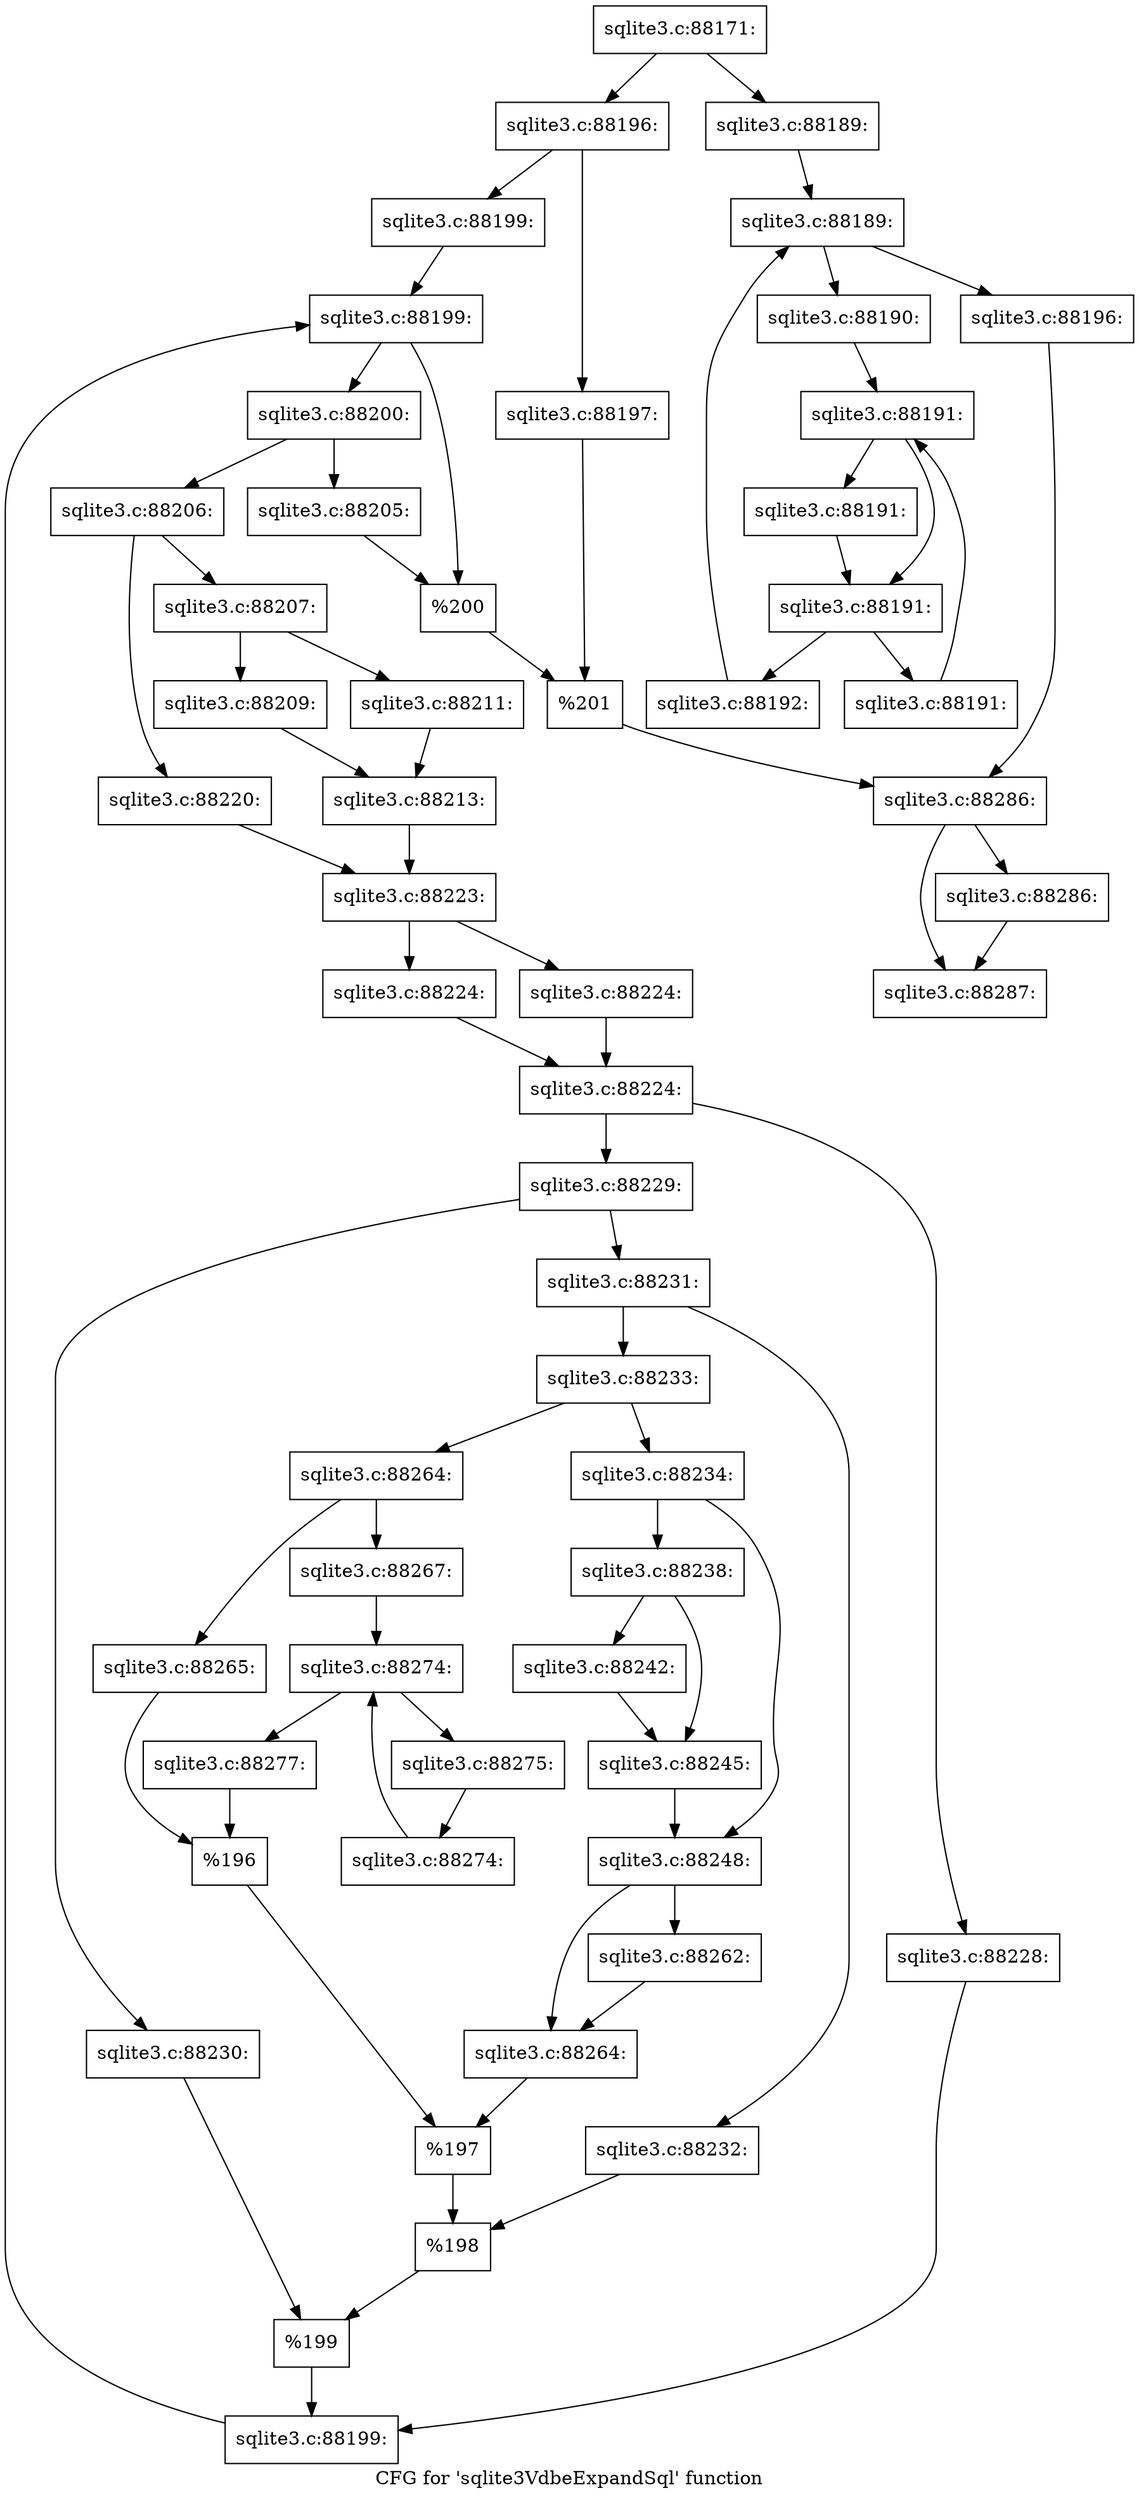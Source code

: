 digraph "CFG for 'sqlite3VdbeExpandSql' function" {
	label="CFG for 'sqlite3VdbeExpandSql' function";

	Node0x55c0f8577ce0 [shape=record,label="{sqlite3.c:88171:}"];
	Node0x55c0f8577ce0 -> Node0x55c0f8581ec0;
	Node0x55c0f8577ce0 -> Node0x55c0f8582000;
	Node0x55c0f8581ec0 [shape=record,label="{sqlite3.c:88189:}"];
	Node0x55c0f8581ec0 -> Node0x55c0f8582500;
	Node0x55c0f8582500 [shape=record,label="{sqlite3.c:88189:}"];
	Node0x55c0f8582500 -> Node0x55c0f8582810;
	Node0x55c0f8582500 -> Node0x55c0f85825f0;
	Node0x55c0f8582810 [shape=record,label="{sqlite3.c:88190:}"];
	Node0x55c0f8582810 -> Node0x55c0f8582dd0;
	Node0x55c0f8582dd0 [shape=record,label="{sqlite3.c:88191:}"];
	Node0x55c0f8582dd0 -> Node0x55c0f8583000;
	Node0x55c0f8582dd0 -> Node0x55c0f8582fb0;
	Node0x55c0f8583000 [shape=record,label="{sqlite3.c:88191:}"];
	Node0x55c0f8583000 -> Node0x55c0f8582fb0;
	Node0x55c0f8582fb0 [shape=record,label="{sqlite3.c:88191:}"];
	Node0x55c0f8582fb0 -> Node0x55c0f8583900;
	Node0x55c0f8582fb0 -> Node0x55c0f8582f30;
	Node0x55c0f8583900 [shape=record,label="{sqlite3.c:88191:}"];
	Node0x55c0f8583900 -> Node0x55c0f8582dd0;
	Node0x55c0f8582f30 [shape=record,label="{sqlite3.c:88192:}"];
	Node0x55c0f8582f30 -> Node0x55c0f8582500;
	Node0x55c0f85825f0 [shape=record,label="{sqlite3.c:88196:}"];
	Node0x55c0f85825f0 -> Node0x55c0f8581fb0;
	Node0x55c0f8582000 [shape=record,label="{sqlite3.c:88196:}"];
	Node0x55c0f8582000 -> Node0x55c0f8584560;
	Node0x55c0f8582000 -> Node0x55c0f8584600;
	Node0x55c0f8584560 [shape=record,label="{sqlite3.c:88197:}"];
	Node0x55c0f8584560 -> Node0x55c0f85845b0;
	Node0x55c0f8584600 [shape=record,label="{sqlite3.c:88199:}"];
	Node0x55c0f8584600 -> Node0x55c0f8584fc0;
	Node0x55c0f8584fc0 [shape=record,label="{sqlite3.c:88199:}"];
	Node0x55c0f8584fc0 -> Node0x55c0f85853e0;
	Node0x55c0f8584fc0 -> Node0x55c0f8585120;
	Node0x55c0f85853e0 [shape=record,label="{sqlite3.c:88200:}"];
	Node0x55c0f85853e0 -> Node0x55c0f5d2cb30;
	Node0x55c0f85853e0 -> Node0x55c0f8585c70;
	Node0x55c0f5d2cb30 [shape=record,label="{sqlite3.c:88205:}"];
	Node0x55c0f5d2cb30 -> Node0x55c0f8585120;
	Node0x55c0f8585c70 [shape=record,label="{sqlite3.c:88206:}"];
	Node0x55c0f8585c70 -> Node0x55c0f85865e0;
	Node0x55c0f8585c70 -> Node0x55c0f8586680;
	Node0x55c0f85865e0 [shape=record,label="{sqlite3.c:88207:}"];
	Node0x55c0f85865e0 -> Node0x55c0f8586a80;
	Node0x55c0f85865e0 -> Node0x55c0f8586b20;
	Node0x55c0f8586a80 [shape=record,label="{sqlite3.c:88209:}"];
	Node0x55c0f8586a80 -> Node0x55c0f8586ad0;
	Node0x55c0f8586b20 [shape=record,label="{sqlite3.c:88211:}"];
	Node0x55c0f8586b20 -> Node0x55c0f8586ad0;
	Node0x55c0f8586ad0 [shape=record,label="{sqlite3.c:88213:}"];
	Node0x55c0f8586ad0 -> Node0x55c0f8586630;
	Node0x55c0f8586680 [shape=record,label="{sqlite3.c:88220:}"];
	Node0x55c0f8586680 -> Node0x55c0f8586630;
	Node0x55c0f8586630 [shape=record,label="{sqlite3.c:88223:}"];
	Node0x55c0f8586630 -> Node0x55c0f8587e50;
	Node0x55c0f8586630 -> Node0x55c0f8587ea0;
	Node0x55c0f8587e50 [shape=record,label="{sqlite3.c:88224:}"];
	Node0x55c0f8587e50 -> Node0x55c0f8587ef0;
	Node0x55c0f8587ea0 [shape=record,label="{sqlite3.c:88224:}"];
	Node0x55c0f8587ea0 -> Node0x55c0f8587ef0;
	Node0x55c0f8587ef0 [shape=record,label="{sqlite3.c:88224:}"];
	Node0x55c0f8587ef0 -> Node0x55c0f8588c10;
	Node0x55c0f8587ef0 -> Node0x55c0f8588cb0;
	Node0x55c0f8588c10 [shape=record,label="{sqlite3.c:88228:}"];
	Node0x55c0f8588c10 -> Node0x55c0f8588c60;
	Node0x55c0f8588cb0 [shape=record,label="{sqlite3.c:88229:}"];
	Node0x55c0f8588cb0 -> Node0x55c0f8589550;
	Node0x55c0f8588cb0 -> Node0x55c0f85895f0;
	Node0x55c0f8589550 [shape=record,label="{sqlite3.c:88230:}"];
	Node0x55c0f8589550 -> Node0x55c0f85895a0;
	Node0x55c0f85895f0 [shape=record,label="{sqlite3.c:88231:}"];
	Node0x55c0f85895f0 -> Node0x55c0f858a190;
	Node0x55c0f85895f0 -> Node0x55c0f858a230;
	Node0x55c0f858a190 [shape=record,label="{sqlite3.c:88232:}"];
	Node0x55c0f858a190 -> Node0x55c0f858a1e0;
	Node0x55c0f858a230 [shape=record,label="{sqlite3.c:88233:}"];
	Node0x55c0f858a230 -> Node0x55c0f858ad40;
	Node0x55c0f858a230 -> Node0x55c0f858ade0;
	Node0x55c0f858ad40 [shape=record,label="{sqlite3.c:88234:}"];
	Node0x55c0f858ad40 -> Node0x55c0f858bc20;
	Node0x55c0f858ad40 -> Node0x55c0f858bc70;
	Node0x55c0f858bc20 [shape=record,label="{sqlite3.c:88238:}"];
	Node0x55c0f858bc20 -> Node0x55c0f858ca60;
	Node0x55c0f858bc20 -> Node0x55c0f858cb50;
	Node0x55c0f858ca60 [shape=record,label="{sqlite3.c:88242:}"];
	Node0x55c0f858ca60 -> Node0x55c0f858cb50;
	Node0x55c0f858cb50 [shape=record,label="{sqlite3.c:88245:}"];
	Node0x55c0f858cb50 -> Node0x55c0f858bc70;
	Node0x55c0f858bc70 [shape=record,label="{sqlite3.c:88248:}"];
	Node0x55c0f858bc70 -> Node0x55c0f858dfb0;
	Node0x55c0f858bc70 -> Node0x55c0f858e000;
	Node0x55c0f858dfb0 [shape=record,label="{sqlite3.c:88262:}"];
	Node0x55c0f858dfb0 -> Node0x55c0f858e000;
	Node0x55c0f858e000 [shape=record,label="{sqlite3.c:88264:}"];
	Node0x55c0f858e000 -> Node0x55c0f858ad90;
	Node0x55c0f858ade0 [shape=record,label="{sqlite3.c:88264:}"];
	Node0x55c0f858ade0 -> Node0x55c0f858e640;
	Node0x55c0f858ade0 -> Node0x55c0f858e6e0;
	Node0x55c0f858e640 [shape=record,label="{sqlite3.c:88265:}"];
	Node0x55c0f858e640 -> Node0x55c0f858e690;
	Node0x55c0f858e6e0 [shape=record,label="{sqlite3.c:88267:}"];
	Node0x55c0f858e6e0 -> Node0x55c0f858fe10;
	Node0x55c0f858fe10 [shape=record,label="{sqlite3.c:88274:}"];
	Node0x55c0f858fe10 -> Node0x55c0f8590030;
	Node0x55c0f858fe10 -> Node0x55c0f858fc60;
	Node0x55c0f8590030 [shape=record,label="{sqlite3.c:88275:}"];
	Node0x55c0f8590030 -> Node0x55c0f858ffa0;
	Node0x55c0f858ffa0 [shape=record,label="{sqlite3.c:88274:}"];
	Node0x55c0f858ffa0 -> Node0x55c0f858fe10;
	Node0x55c0f858fc60 [shape=record,label="{sqlite3.c:88277:}"];
	Node0x55c0f858fc60 -> Node0x55c0f858e690;
	Node0x55c0f858e690 [shape=record,label="{%196}"];
	Node0x55c0f858e690 -> Node0x55c0f858ad90;
	Node0x55c0f858ad90 [shape=record,label="{%197}"];
	Node0x55c0f858ad90 -> Node0x55c0f858a1e0;
	Node0x55c0f858a1e0 [shape=record,label="{%198}"];
	Node0x55c0f858a1e0 -> Node0x55c0f85895a0;
	Node0x55c0f85895a0 [shape=record,label="{%199}"];
	Node0x55c0f85895a0 -> Node0x55c0f8588c60;
	Node0x55c0f8588c60 [shape=record,label="{sqlite3.c:88199:}"];
	Node0x55c0f8588c60 -> Node0x55c0f8584fc0;
	Node0x55c0f8585120 [shape=record,label="{%200}"];
	Node0x55c0f8585120 -> Node0x55c0f85845b0;
	Node0x55c0f85845b0 [shape=record,label="{%201}"];
	Node0x55c0f85845b0 -> Node0x55c0f8581fb0;
	Node0x55c0f8581fb0 [shape=record,label="{sqlite3.c:88286:}"];
	Node0x55c0f8581fb0 -> Node0x55c0f8591a00;
	Node0x55c0f8581fb0 -> Node0x55c0f8591a50;
	Node0x55c0f8591a00 [shape=record,label="{sqlite3.c:88286:}"];
	Node0x55c0f8591a00 -> Node0x55c0f8591a50;
	Node0x55c0f8591a50 [shape=record,label="{sqlite3.c:88287:}"];
}
